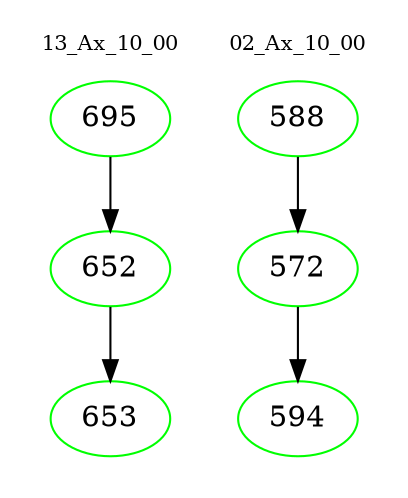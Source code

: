 digraph{
subgraph cluster_0 {
color = white
label = "13_Ax_10_00";
fontsize=10;
T0_695 [label="695", color="green"]
T0_695 -> T0_652 [color="black"]
T0_652 [label="652", color="green"]
T0_652 -> T0_653 [color="black"]
T0_653 [label="653", color="green"]
}
subgraph cluster_1 {
color = white
label = "02_Ax_10_00";
fontsize=10;
T1_588 [label="588", color="green"]
T1_588 -> T1_572 [color="black"]
T1_572 [label="572", color="green"]
T1_572 -> T1_594 [color="black"]
T1_594 [label="594", color="green"]
}
}
